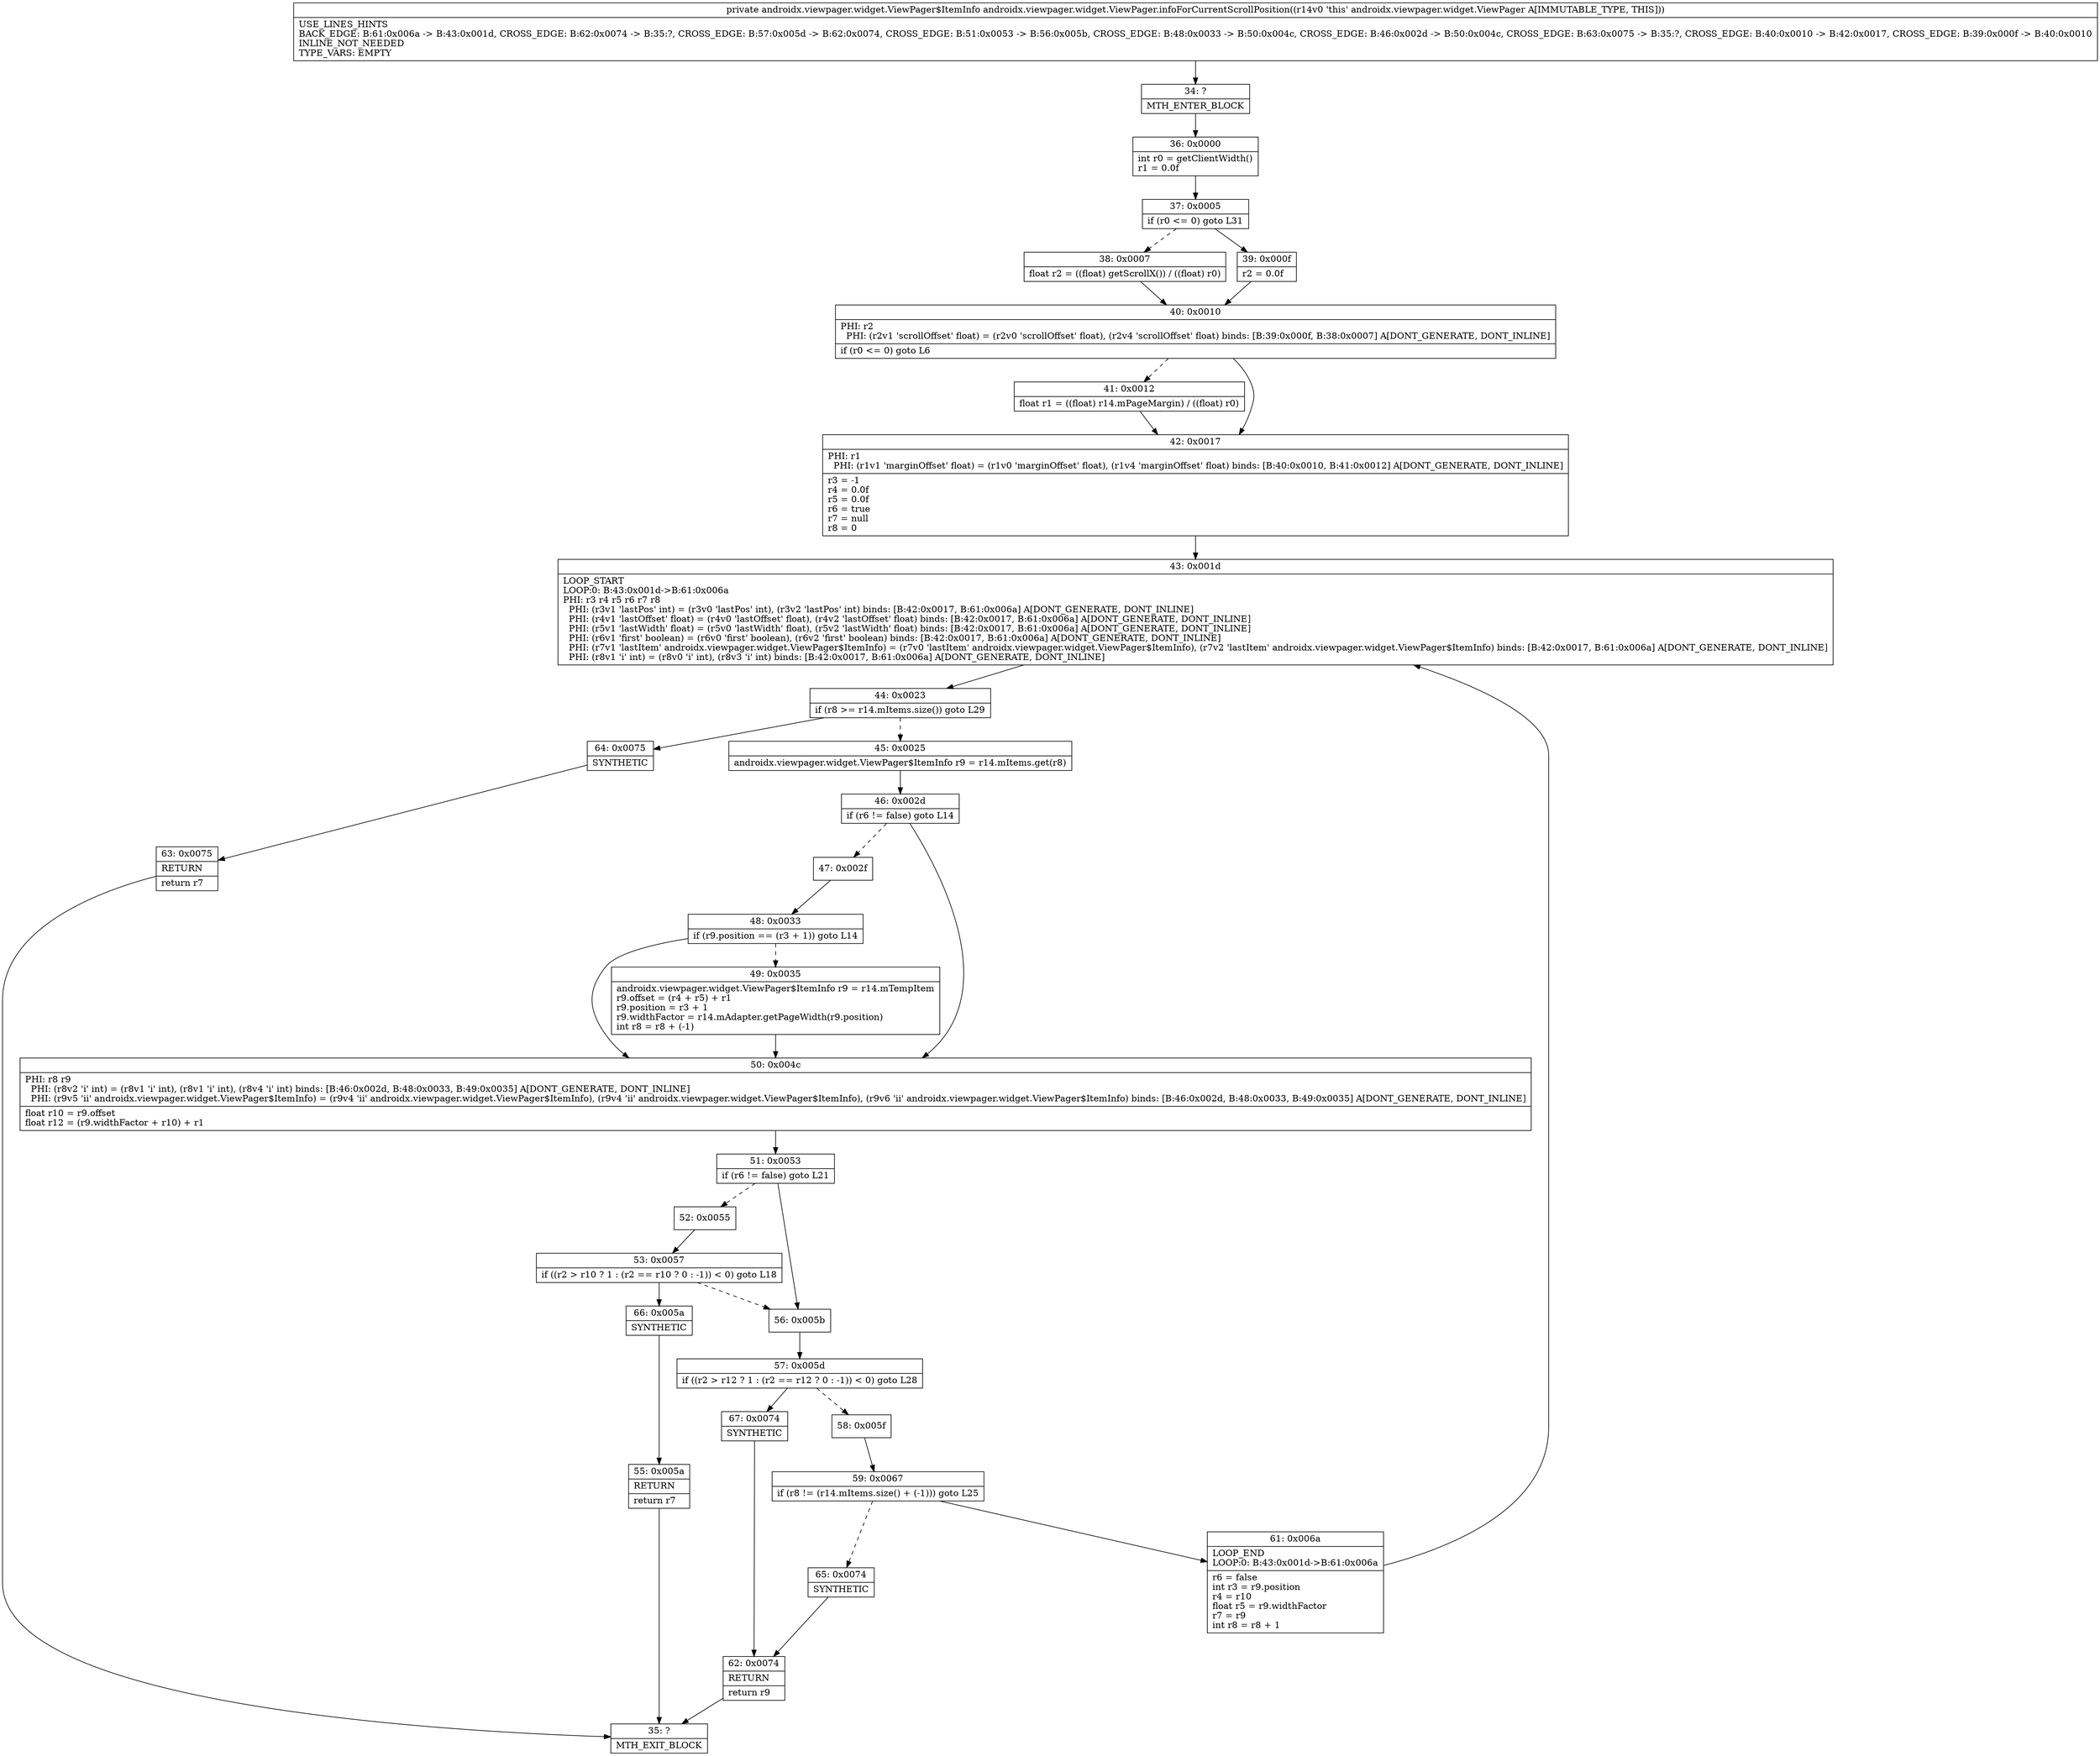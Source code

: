 digraph "CFG forandroidx.viewpager.widget.ViewPager.infoForCurrentScrollPosition()Landroidx\/viewpager\/widget\/ViewPager$ItemInfo;" {
Node_34 [shape=record,label="{34\:\ ?|MTH_ENTER_BLOCK\l}"];
Node_36 [shape=record,label="{36\:\ 0x0000|int r0 = getClientWidth()\lr1 = 0.0f\l}"];
Node_37 [shape=record,label="{37\:\ 0x0005|if (r0 \<= 0) goto L31\l}"];
Node_38 [shape=record,label="{38\:\ 0x0007|float r2 = ((float) getScrollX()) \/ ((float) r0)\l}"];
Node_40 [shape=record,label="{40\:\ 0x0010|PHI: r2 \l  PHI: (r2v1 'scrollOffset' float) = (r2v0 'scrollOffset' float), (r2v4 'scrollOffset' float) binds: [B:39:0x000f, B:38:0x0007] A[DONT_GENERATE, DONT_INLINE]\l|if (r0 \<= 0) goto L6\l}"];
Node_41 [shape=record,label="{41\:\ 0x0012|float r1 = ((float) r14.mPageMargin) \/ ((float) r0)\l}"];
Node_42 [shape=record,label="{42\:\ 0x0017|PHI: r1 \l  PHI: (r1v1 'marginOffset' float) = (r1v0 'marginOffset' float), (r1v4 'marginOffset' float) binds: [B:40:0x0010, B:41:0x0012] A[DONT_GENERATE, DONT_INLINE]\l|r3 = \-1\lr4 = 0.0f\lr5 = 0.0f\lr6 = true\lr7 = null\lr8 = 0\l}"];
Node_43 [shape=record,label="{43\:\ 0x001d|LOOP_START\lLOOP:0: B:43:0x001d\-\>B:61:0x006a\lPHI: r3 r4 r5 r6 r7 r8 \l  PHI: (r3v1 'lastPos' int) = (r3v0 'lastPos' int), (r3v2 'lastPos' int) binds: [B:42:0x0017, B:61:0x006a] A[DONT_GENERATE, DONT_INLINE]\l  PHI: (r4v1 'lastOffset' float) = (r4v0 'lastOffset' float), (r4v2 'lastOffset' float) binds: [B:42:0x0017, B:61:0x006a] A[DONT_GENERATE, DONT_INLINE]\l  PHI: (r5v1 'lastWidth' float) = (r5v0 'lastWidth' float), (r5v2 'lastWidth' float) binds: [B:42:0x0017, B:61:0x006a] A[DONT_GENERATE, DONT_INLINE]\l  PHI: (r6v1 'first' boolean) = (r6v0 'first' boolean), (r6v2 'first' boolean) binds: [B:42:0x0017, B:61:0x006a] A[DONT_GENERATE, DONT_INLINE]\l  PHI: (r7v1 'lastItem' androidx.viewpager.widget.ViewPager$ItemInfo) = (r7v0 'lastItem' androidx.viewpager.widget.ViewPager$ItemInfo), (r7v2 'lastItem' androidx.viewpager.widget.ViewPager$ItemInfo) binds: [B:42:0x0017, B:61:0x006a] A[DONT_GENERATE, DONT_INLINE]\l  PHI: (r8v1 'i' int) = (r8v0 'i' int), (r8v3 'i' int) binds: [B:42:0x0017, B:61:0x006a] A[DONT_GENERATE, DONT_INLINE]\l}"];
Node_44 [shape=record,label="{44\:\ 0x0023|if (r8 \>= r14.mItems.size()) goto L29\l}"];
Node_45 [shape=record,label="{45\:\ 0x0025|androidx.viewpager.widget.ViewPager$ItemInfo r9 = r14.mItems.get(r8)\l}"];
Node_46 [shape=record,label="{46\:\ 0x002d|if (r6 != false) goto L14\l}"];
Node_47 [shape=record,label="{47\:\ 0x002f}"];
Node_48 [shape=record,label="{48\:\ 0x0033|if (r9.position == (r3 + 1)) goto L14\l}"];
Node_49 [shape=record,label="{49\:\ 0x0035|androidx.viewpager.widget.ViewPager$ItemInfo r9 = r14.mTempItem\lr9.offset = (r4 + r5) + r1\lr9.position = r3 + 1\lr9.widthFactor = r14.mAdapter.getPageWidth(r9.position)\lint r8 = r8 + (\-1)\l}"];
Node_50 [shape=record,label="{50\:\ 0x004c|PHI: r8 r9 \l  PHI: (r8v2 'i' int) = (r8v1 'i' int), (r8v1 'i' int), (r8v4 'i' int) binds: [B:46:0x002d, B:48:0x0033, B:49:0x0035] A[DONT_GENERATE, DONT_INLINE]\l  PHI: (r9v5 'ii' androidx.viewpager.widget.ViewPager$ItemInfo) = (r9v4 'ii' androidx.viewpager.widget.ViewPager$ItemInfo), (r9v4 'ii' androidx.viewpager.widget.ViewPager$ItemInfo), (r9v6 'ii' androidx.viewpager.widget.ViewPager$ItemInfo) binds: [B:46:0x002d, B:48:0x0033, B:49:0x0035] A[DONT_GENERATE, DONT_INLINE]\l|float r10 = r9.offset\lfloat r12 = (r9.widthFactor + r10) + r1\l}"];
Node_51 [shape=record,label="{51\:\ 0x0053|if (r6 != false) goto L21\l}"];
Node_52 [shape=record,label="{52\:\ 0x0055}"];
Node_53 [shape=record,label="{53\:\ 0x0057|if ((r2 \> r10 ? 1 : (r2 == r10 ? 0 : \-1)) \< 0) goto L18\l}"];
Node_66 [shape=record,label="{66\:\ 0x005a|SYNTHETIC\l}"];
Node_55 [shape=record,label="{55\:\ 0x005a|RETURN\l|return r7\l}"];
Node_35 [shape=record,label="{35\:\ ?|MTH_EXIT_BLOCK\l}"];
Node_56 [shape=record,label="{56\:\ 0x005b}"];
Node_57 [shape=record,label="{57\:\ 0x005d|if ((r2 \> r12 ? 1 : (r2 == r12 ? 0 : \-1)) \< 0) goto L28\l}"];
Node_58 [shape=record,label="{58\:\ 0x005f}"];
Node_59 [shape=record,label="{59\:\ 0x0067|if (r8 != (r14.mItems.size() + (\-1))) goto L25\l}"];
Node_61 [shape=record,label="{61\:\ 0x006a|LOOP_END\lLOOP:0: B:43:0x001d\-\>B:61:0x006a\l|r6 = false\lint r3 = r9.position\lr4 = r10\lfloat r5 = r9.widthFactor\lr7 = r9\lint r8 = r8 + 1\l}"];
Node_65 [shape=record,label="{65\:\ 0x0074|SYNTHETIC\l}"];
Node_62 [shape=record,label="{62\:\ 0x0074|RETURN\l|return r9\l}"];
Node_67 [shape=record,label="{67\:\ 0x0074|SYNTHETIC\l}"];
Node_64 [shape=record,label="{64\:\ 0x0075|SYNTHETIC\l}"];
Node_63 [shape=record,label="{63\:\ 0x0075|RETURN\l|return r7\l}"];
Node_39 [shape=record,label="{39\:\ 0x000f|r2 = 0.0f\l}"];
MethodNode[shape=record,label="{private androidx.viewpager.widget.ViewPager$ItemInfo androidx.viewpager.widget.ViewPager.infoForCurrentScrollPosition((r14v0 'this' androidx.viewpager.widget.ViewPager A[IMMUTABLE_TYPE, THIS]))  | USE_LINES_HINTS\lBACK_EDGE: B:61:0x006a \-\> B:43:0x001d, CROSS_EDGE: B:62:0x0074 \-\> B:35:?, CROSS_EDGE: B:57:0x005d \-\> B:62:0x0074, CROSS_EDGE: B:51:0x0053 \-\> B:56:0x005b, CROSS_EDGE: B:48:0x0033 \-\> B:50:0x004c, CROSS_EDGE: B:46:0x002d \-\> B:50:0x004c, CROSS_EDGE: B:63:0x0075 \-\> B:35:?, CROSS_EDGE: B:40:0x0010 \-\> B:42:0x0017, CROSS_EDGE: B:39:0x000f \-\> B:40:0x0010\lINLINE_NOT_NEEDED\lTYPE_VARS: EMPTY\l}"];
MethodNode -> Node_34;Node_34 -> Node_36;
Node_36 -> Node_37;
Node_37 -> Node_38[style=dashed];
Node_37 -> Node_39;
Node_38 -> Node_40;
Node_40 -> Node_41[style=dashed];
Node_40 -> Node_42;
Node_41 -> Node_42;
Node_42 -> Node_43;
Node_43 -> Node_44;
Node_44 -> Node_45[style=dashed];
Node_44 -> Node_64;
Node_45 -> Node_46;
Node_46 -> Node_47[style=dashed];
Node_46 -> Node_50;
Node_47 -> Node_48;
Node_48 -> Node_49[style=dashed];
Node_48 -> Node_50;
Node_49 -> Node_50;
Node_50 -> Node_51;
Node_51 -> Node_52[style=dashed];
Node_51 -> Node_56;
Node_52 -> Node_53;
Node_53 -> Node_56[style=dashed];
Node_53 -> Node_66;
Node_66 -> Node_55;
Node_55 -> Node_35;
Node_56 -> Node_57;
Node_57 -> Node_58[style=dashed];
Node_57 -> Node_67;
Node_58 -> Node_59;
Node_59 -> Node_61;
Node_59 -> Node_65[style=dashed];
Node_61 -> Node_43;
Node_65 -> Node_62;
Node_62 -> Node_35;
Node_67 -> Node_62;
Node_64 -> Node_63;
Node_63 -> Node_35;
Node_39 -> Node_40;
}

